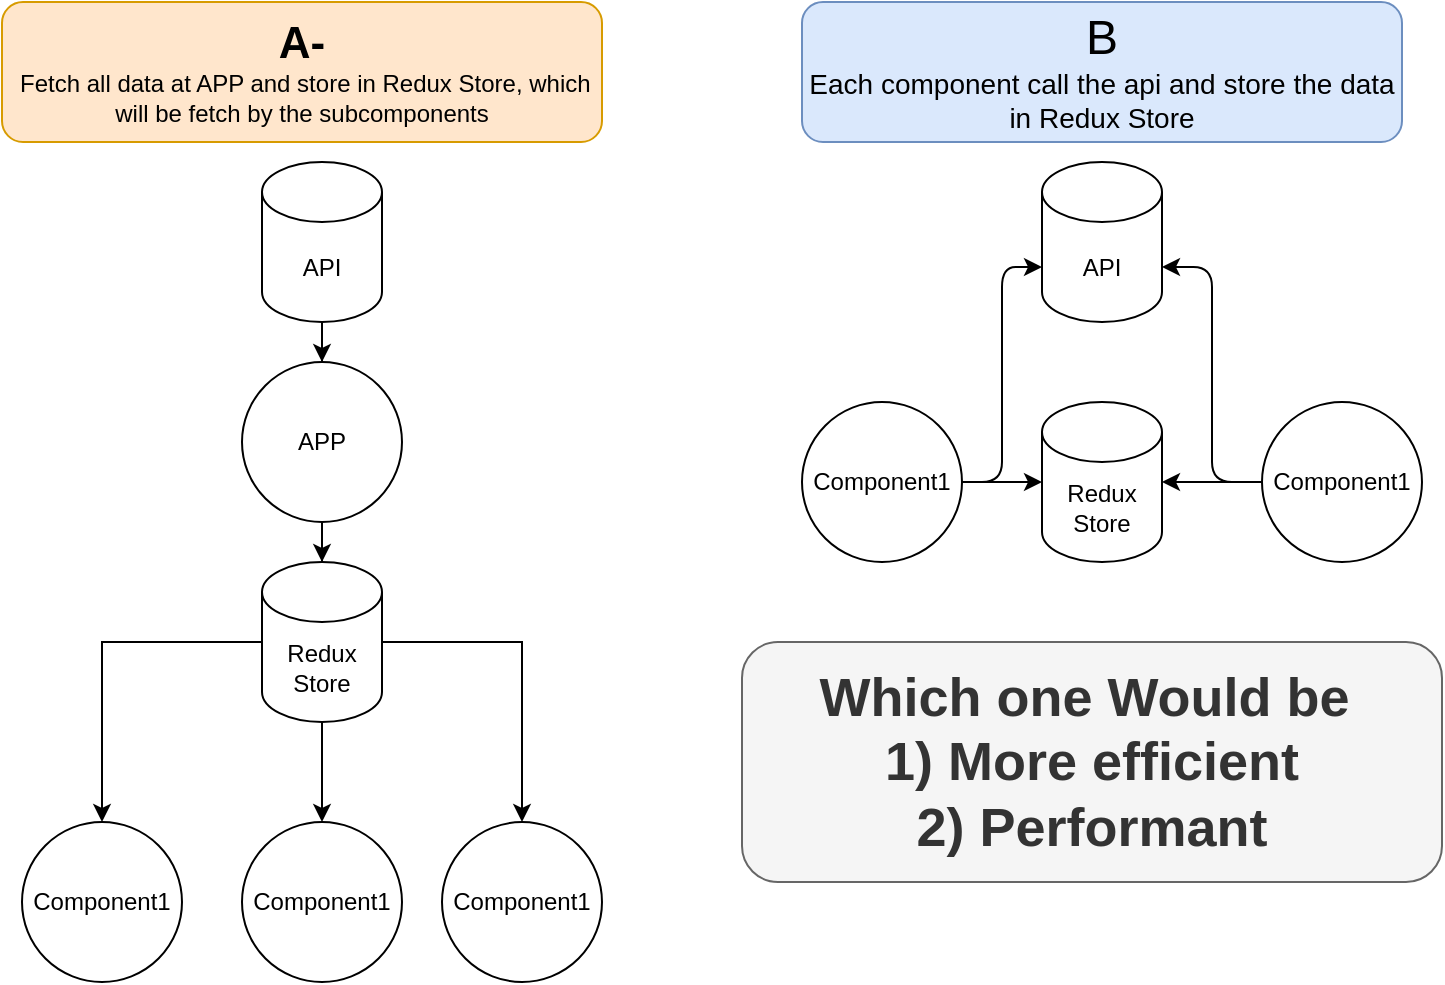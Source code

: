 <mxfile version="13.9.2" type="device"><diagram id="96xb0eN1bqFi6X6nTP7L" name="Page-1"><mxGraphModel dx="868" dy="450" grid="1" gridSize="10" guides="1" tooltips="1" connect="1" arrows="1" fold="1" page="1" pageScale="1" pageWidth="850" pageHeight="1100" math="0" shadow="0"><root><mxCell id="0"/><mxCell id="1" parent="0"/><mxCell id="2hjrRx16MDT5AGEOkQgs-3" style="edgeStyle=orthogonalEdgeStyle;rounded=0;orthogonalLoop=1;jettySize=auto;html=1;entryX=0.5;entryY=0;entryDx=0;entryDy=0;" edge="1" parent="1" source="2hjrRx16MDT5AGEOkQgs-1" target="2hjrRx16MDT5AGEOkQgs-2"><mxGeometry relative="1" as="geometry"/></mxCell><mxCell id="2hjrRx16MDT5AGEOkQgs-1" value="API" style="shape=cylinder3;whiteSpace=wrap;html=1;boundedLbl=1;backgroundOutline=1;size=15;" vertex="1" parent="1"><mxGeometry x="170" y="110" width="60" height="80" as="geometry"/></mxCell><mxCell id="2hjrRx16MDT5AGEOkQgs-5" style="edgeStyle=orthogonalEdgeStyle;rounded=0;orthogonalLoop=1;jettySize=auto;html=1;entryX=0.5;entryY=0;entryDx=0;entryDy=0;entryPerimeter=0;" edge="1" parent="1" source="2hjrRx16MDT5AGEOkQgs-2" target="2hjrRx16MDT5AGEOkQgs-4"><mxGeometry relative="1" as="geometry"/></mxCell><mxCell id="2hjrRx16MDT5AGEOkQgs-2" value="APP" style="ellipse;whiteSpace=wrap;html=1;aspect=fixed;" vertex="1" parent="1"><mxGeometry x="160" y="210" width="80" height="80" as="geometry"/></mxCell><mxCell id="2hjrRx16MDT5AGEOkQgs-8" style="edgeStyle=orthogonalEdgeStyle;rounded=0;orthogonalLoop=1;jettySize=auto;html=1;entryX=0.5;entryY=0;entryDx=0;entryDy=0;" edge="1" parent="1" source="2hjrRx16MDT5AGEOkQgs-4" target="2hjrRx16MDT5AGEOkQgs-7"><mxGeometry relative="1" as="geometry"/></mxCell><mxCell id="2hjrRx16MDT5AGEOkQgs-9" style="edgeStyle=orthogonalEdgeStyle;rounded=0;orthogonalLoop=1;jettySize=auto;html=1;entryX=0.5;entryY=0;entryDx=0;entryDy=0;" edge="1" parent="1" source="2hjrRx16MDT5AGEOkQgs-4" target="2hjrRx16MDT5AGEOkQgs-6"><mxGeometry relative="1" as="geometry"/></mxCell><mxCell id="2hjrRx16MDT5AGEOkQgs-11" style="edgeStyle=orthogonalEdgeStyle;rounded=0;orthogonalLoop=1;jettySize=auto;html=1;entryX=0.5;entryY=0;entryDx=0;entryDy=0;" edge="1" parent="1" source="2hjrRx16MDT5AGEOkQgs-4" target="2hjrRx16MDT5AGEOkQgs-10"><mxGeometry relative="1" as="geometry"/></mxCell><mxCell id="2hjrRx16MDT5AGEOkQgs-4" value="Redux&lt;br&gt;Store" style="shape=cylinder3;whiteSpace=wrap;html=1;boundedLbl=1;backgroundOutline=1;size=15;" vertex="1" parent="1"><mxGeometry x="170" y="310" width="60" height="80" as="geometry"/></mxCell><mxCell id="2hjrRx16MDT5AGEOkQgs-6" value="Component1" style="ellipse;whiteSpace=wrap;html=1;aspect=fixed;" vertex="1" parent="1"><mxGeometry x="50" y="440" width="80" height="80" as="geometry"/></mxCell><mxCell id="2hjrRx16MDT5AGEOkQgs-7" value="Component1" style="ellipse;whiteSpace=wrap;html=1;aspect=fixed;" vertex="1" parent="1"><mxGeometry x="160" y="440" width="80" height="80" as="geometry"/></mxCell><mxCell id="2hjrRx16MDT5AGEOkQgs-10" value="Component1" style="ellipse;whiteSpace=wrap;html=1;aspect=fixed;" vertex="1" parent="1"><mxGeometry x="260" y="440" width="80" height="80" as="geometry"/></mxCell><mxCell id="2hjrRx16MDT5AGEOkQgs-12" value="&lt;b&gt;&lt;font style=&quot;font-size: 22px&quot;&gt;A-&lt;br&gt;&lt;/font&gt;&lt;/b&gt;&amp;nbsp;Fetch all data at APP and store in Redux Store, which will be fetch by the subcomponents" style="rounded=1;whiteSpace=wrap;html=1;fillColor=#ffe6cc;strokeColor=#d79b00;" vertex="1" parent="1"><mxGeometry x="40" y="30" width="300" height="70" as="geometry"/></mxCell><mxCell id="2hjrRx16MDT5AGEOkQgs-13" value="&lt;font style=&quot;font-size: 24px&quot;&gt;B&lt;/font&gt;&lt;br&gt;&lt;span style=&quot;font-size: 14px&quot;&gt;Each component call the api and store the data in Redux Store&lt;/span&gt;" style="rounded=1;whiteSpace=wrap;html=1;fillColor=#dae8fc;strokeColor=#6c8ebf;" vertex="1" parent="1"><mxGeometry x="440" y="30" width="300" height="70" as="geometry"/></mxCell><mxCell id="2hjrRx16MDT5AGEOkQgs-14" value="API" style="shape=cylinder3;whiteSpace=wrap;html=1;boundedLbl=1;backgroundOutline=1;size=15;" vertex="1" parent="1"><mxGeometry x="560" y="110" width="60" height="80" as="geometry"/></mxCell><mxCell id="2hjrRx16MDT5AGEOkQgs-16" style="edgeStyle=orthogonalEdgeStyle;curved=0;rounded=1;sketch=0;orthogonalLoop=1;jettySize=auto;html=1;entryX=0;entryY=0;entryDx=0;entryDy=52.5;entryPerimeter=0;" edge="1" parent="1" source="2hjrRx16MDT5AGEOkQgs-15" target="2hjrRx16MDT5AGEOkQgs-14"><mxGeometry relative="1" as="geometry"/></mxCell><mxCell id="2hjrRx16MDT5AGEOkQgs-18" style="edgeStyle=orthogonalEdgeStyle;curved=0;rounded=1;sketch=0;orthogonalLoop=1;jettySize=auto;html=1;" edge="1" parent="1" source="2hjrRx16MDT5AGEOkQgs-15" target="2hjrRx16MDT5AGEOkQgs-17"><mxGeometry relative="1" as="geometry"/></mxCell><mxCell id="2hjrRx16MDT5AGEOkQgs-15" value="Component1" style="ellipse;whiteSpace=wrap;html=1;aspect=fixed;" vertex="1" parent="1"><mxGeometry x="440" y="230" width="80" height="80" as="geometry"/></mxCell><mxCell id="2hjrRx16MDT5AGEOkQgs-17" value="Redux&lt;br&gt;Store" style="shape=cylinder3;whiteSpace=wrap;html=1;boundedLbl=1;backgroundOutline=1;size=15;" vertex="1" parent="1"><mxGeometry x="560" y="230" width="60" height="80" as="geometry"/></mxCell><mxCell id="2hjrRx16MDT5AGEOkQgs-20" style="edgeStyle=orthogonalEdgeStyle;curved=0;rounded=1;sketch=0;orthogonalLoop=1;jettySize=auto;html=1;entryX=1;entryY=0;entryDx=0;entryDy=52.5;entryPerimeter=0;" edge="1" parent="1" source="2hjrRx16MDT5AGEOkQgs-19" target="2hjrRx16MDT5AGEOkQgs-14"><mxGeometry relative="1" as="geometry"/></mxCell><mxCell id="2hjrRx16MDT5AGEOkQgs-21" style="edgeStyle=orthogonalEdgeStyle;curved=0;rounded=1;sketch=0;orthogonalLoop=1;jettySize=auto;html=1;entryX=1;entryY=0.5;entryDx=0;entryDy=0;entryPerimeter=0;" edge="1" parent="1" source="2hjrRx16MDT5AGEOkQgs-19" target="2hjrRx16MDT5AGEOkQgs-17"><mxGeometry relative="1" as="geometry"/></mxCell><mxCell id="2hjrRx16MDT5AGEOkQgs-19" value="Component1" style="ellipse;whiteSpace=wrap;html=1;aspect=fixed;" vertex="1" parent="1"><mxGeometry x="670" y="230" width="80" height="80" as="geometry"/></mxCell><mxCell id="2hjrRx16MDT5AGEOkQgs-22" value="&lt;font style=&quot;font-size: 27px&quot;&gt;&lt;b&gt;Which one Would be&amp;nbsp;&lt;br&gt;1) More efficient&lt;br&gt;2) Performant&lt;/b&gt;&lt;/font&gt;" style="rounded=1;whiteSpace=wrap;html=1;sketch=0;fillColor=#f5f5f5;strokeColor=#666666;fontColor=#333333;" vertex="1" parent="1"><mxGeometry x="410" y="350" width="350" height="120" as="geometry"/></mxCell></root></mxGraphModel></diagram></mxfile>